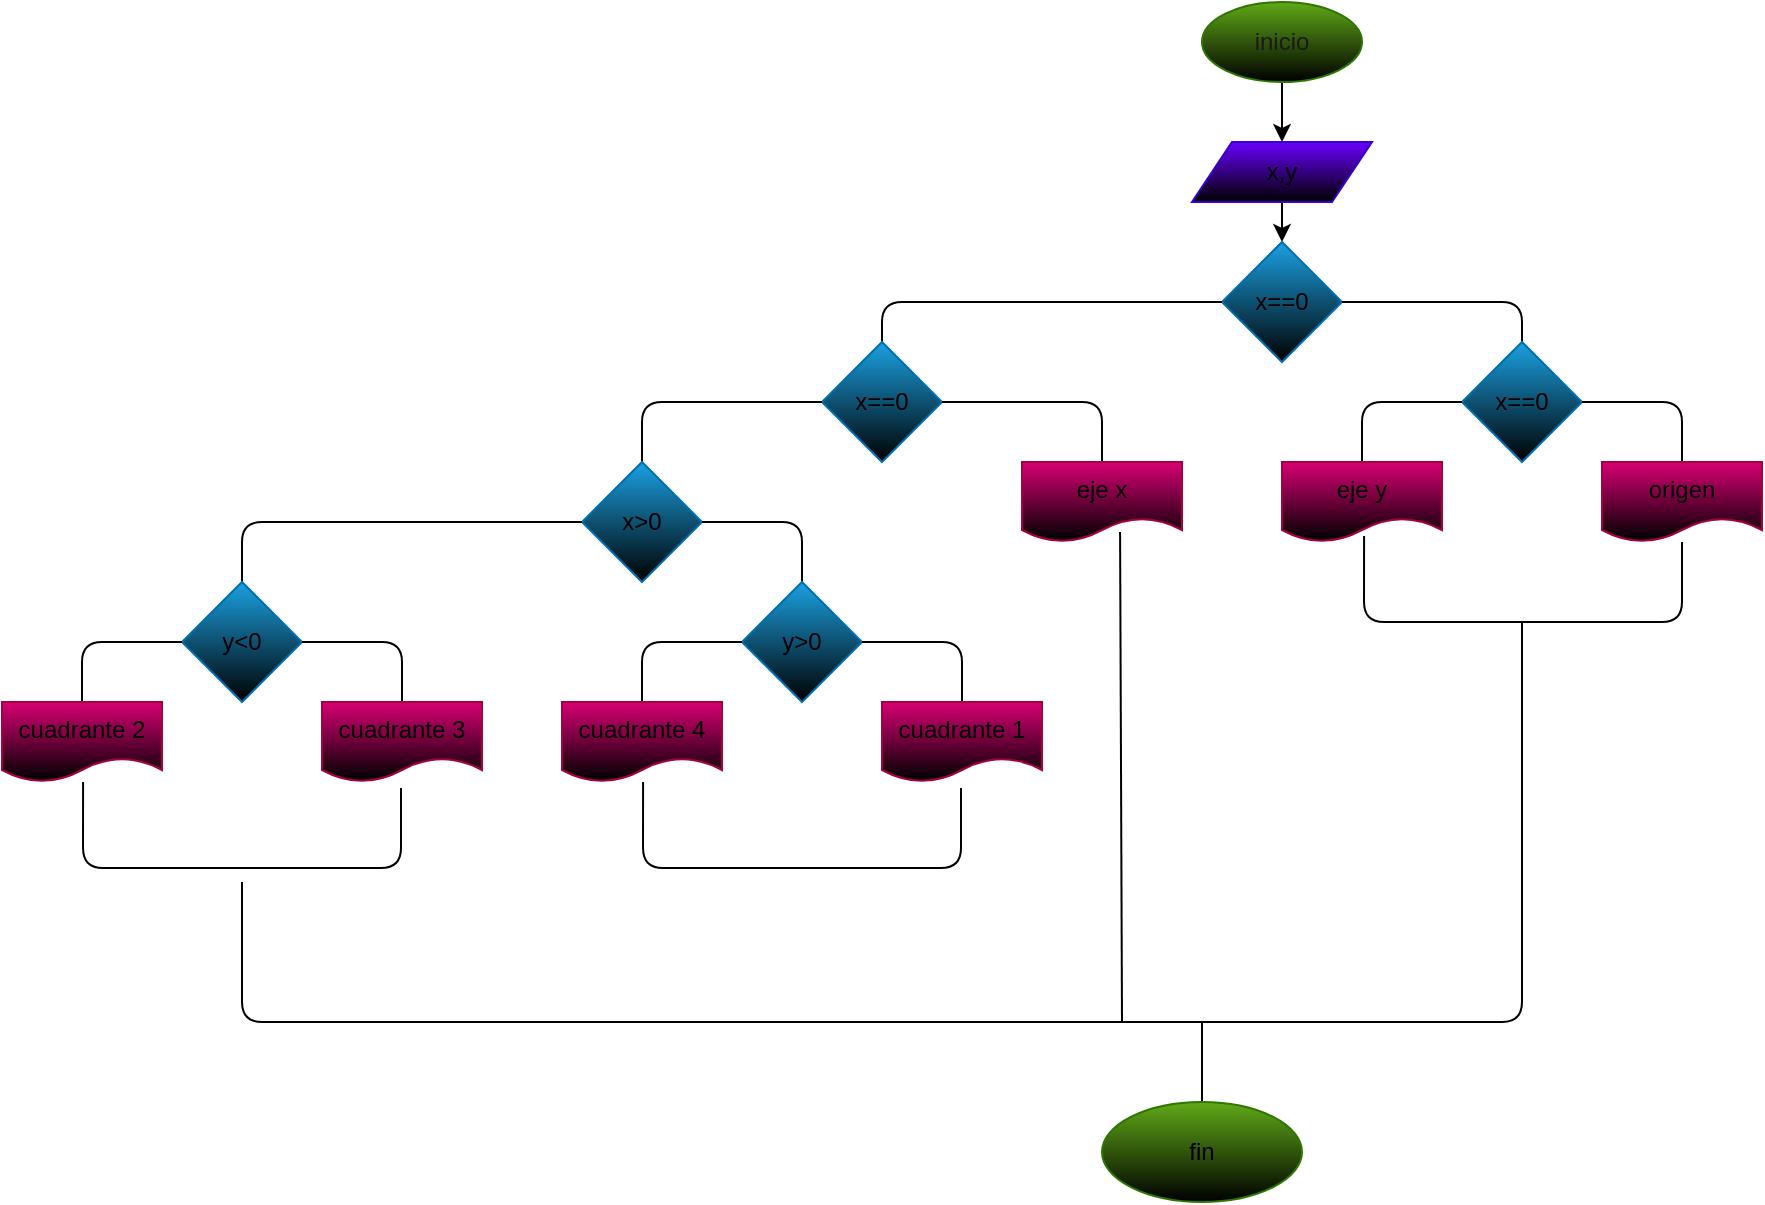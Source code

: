 <mxfile>
    <diagram id="BagYoxGSwpEcjL2CPbBx" name="Página-1">
        <mxGraphModel dx="1486" dy="411" grid="1" gridSize="10" guides="1" tooltips="1" connect="1" arrows="1" fold="1" page="1" pageScale="1" pageWidth="827" pageHeight="1169" math="0" shadow="0">
            <root>
                <mxCell id="0"/>
                <mxCell id="1" parent="0"/>
                <mxCell id="7" style="edgeStyle=none;html=1;" edge="1" parent="1" source="2" target="4">
                    <mxGeometry relative="1" as="geometry"/>
                </mxCell>
                <mxCell id="2" value="&lt;font color=&quot;#1a1a1a&quot;&gt;inicio&lt;/font&gt;" style="ellipse;whiteSpace=wrap;html=1;fillColor=#60a917;fontColor=#ffffff;strokeColor=#2D7600;gradientColor=default;" vertex="1" parent="1">
                    <mxGeometry x="440" y="10" width="80" height="40" as="geometry"/>
                </mxCell>
                <mxCell id="5" style="edgeStyle=none;html=1;entryX=0.5;entryY=0;entryDx=0;entryDy=0;" edge="1" parent="1" source="4" target="6">
                    <mxGeometry relative="1" as="geometry">
                        <mxPoint x="475" y="110" as="targetPoint"/>
                        <Array as="points"/>
                    </mxGeometry>
                </mxCell>
                <mxCell id="4" value="&lt;font color=&quot;#000000&quot;&gt;x,y&lt;/font&gt;" style="shape=parallelogram;perimeter=parallelogramPerimeter;whiteSpace=wrap;html=1;fixedSize=1;fillColor=#6a00ff;fontColor=#ffffff;strokeColor=#3700CC;gradientColor=default;" vertex="1" parent="1">
                    <mxGeometry x="435" y="80" width="90" height="30" as="geometry"/>
                </mxCell>
                <mxCell id="6" value="&lt;font color=&quot;#000000&quot;&gt;x==0&lt;/font&gt;" style="rhombus;whiteSpace=wrap;html=1;fillColor=#1ba1e2;fontColor=#ffffff;strokeColor=#006EAF;gradientColor=default;" vertex="1" parent="1">
                    <mxGeometry x="450" y="130" width="60" height="60" as="geometry"/>
                </mxCell>
                <mxCell id="8" value="" style="endArrow=none;html=1;exitX=1;exitY=0.5;exitDx=0;exitDy=0;" edge="1" parent="1" source="6">
                    <mxGeometry width="50" height="50" relative="1" as="geometry">
                        <mxPoint x="580" y="240" as="sourcePoint"/>
                        <mxPoint x="600" y="180" as="targetPoint"/>
                        <Array as="points">
                            <mxPoint x="600" y="160"/>
                        </Array>
                    </mxGeometry>
                </mxCell>
                <mxCell id="10" value="&lt;font color=&quot;#000000&quot;&gt;x==0&lt;/font&gt;" style="rhombus;whiteSpace=wrap;html=1;fillColor=#1ba1e2;fontColor=#ffffff;strokeColor=#006EAF;gradientColor=default;" vertex="1" parent="1">
                    <mxGeometry x="570" y="180" width="60" height="60" as="geometry"/>
                </mxCell>
                <mxCell id="11" value="" style="endArrow=none;html=1;entryX=0;entryY=0.5;entryDx=0;entryDy=0;" edge="1" parent="1" target="10">
                    <mxGeometry width="50" height="50" relative="1" as="geometry">
                        <mxPoint x="520" y="240" as="sourcePoint"/>
                        <mxPoint x="630" y="190" as="targetPoint"/>
                        <Array as="points">
                            <mxPoint x="520" y="210"/>
                        </Array>
                    </mxGeometry>
                </mxCell>
                <mxCell id="12" value="" style="endArrow=none;html=1;exitX=1;exitY=0.5;exitDx=0;exitDy=0;" edge="1" parent="1" source="10">
                    <mxGeometry width="50" height="50" relative="1" as="geometry">
                        <mxPoint x="580" y="240" as="sourcePoint"/>
                        <mxPoint x="680" y="240" as="targetPoint"/>
                        <Array as="points">
                            <mxPoint x="680" y="210"/>
                        </Array>
                    </mxGeometry>
                </mxCell>
                <mxCell id="14" value="&lt;font color=&quot;#000000&quot;&gt;origen&lt;/font&gt;" style="shape=document;whiteSpace=wrap;html=1;boundedLbl=1;fillColor=#d80073;fontColor=#ffffff;strokeColor=#A50040;gradientColor=default;" vertex="1" parent="1">
                    <mxGeometry x="640" y="240" width="80" height="40" as="geometry"/>
                </mxCell>
                <mxCell id="15" value="" style="endArrow=none;html=1;entryX=0.513;entryY=0.925;entryDx=0;entryDy=0;entryPerimeter=0;exitX=0.5;exitY=1;exitDx=0;exitDy=0;exitPerimeter=0;" edge="1" parent="1" source="14">
                    <mxGeometry width="50" height="50" relative="1" as="geometry">
                        <mxPoint x="670" y="320" as="sourcePoint"/>
                        <mxPoint x="521.04" y="277" as="targetPoint"/>
                        <Array as="points">
                            <mxPoint x="680" y="320"/>
                            <mxPoint x="521" y="320"/>
                        </Array>
                    </mxGeometry>
                </mxCell>
                <mxCell id="16" value="" style="endArrow=none;html=1;exitX=0;exitY=0.5;exitDx=0;exitDy=0;" edge="1" parent="1" source="6">
                    <mxGeometry width="50" height="50" relative="1" as="geometry">
                        <mxPoint x="300" y="180" as="sourcePoint"/>
                        <mxPoint x="280" y="180" as="targetPoint"/>
                        <Array as="points">
                            <mxPoint x="280" y="160"/>
                        </Array>
                    </mxGeometry>
                </mxCell>
                <mxCell id="18" value="&lt;font color=&quot;#000000&quot;&gt;x==0&lt;/font&gt;" style="rhombus;whiteSpace=wrap;html=1;fillColor=#1ba1e2;fontColor=#ffffff;strokeColor=#006EAF;gradientColor=default;" vertex="1" parent="1">
                    <mxGeometry x="250" y="180" width="60" height="60" as="geometry"/>
                </mxCell>
                <mxCell id="19" value="" style="endArrow=none;html=1;exitX=1;exitY=0.5;exitDx=0;exitDy=0;entryX=0.5;entryY=0;entryDx=0;entryDy=0;" edge="1" parent="1" target="22">
                    <mxGeometry width="50" height="50" relative="1" as="geometry">
                        <mxPoint x="310" y="210" as="sourcePoint"/>
                        <mxPoint x="360" y="240" as="targetPoint"/>
                        <Array as="points">
                            <mxPoint x="390" y="210"/>
                        </Array>
                    </mxGeometry>
                </mxCell>
                <mxCell id="20" value="" style="endArrow=none;html=1;entryX=0;entryY=0.5;entryDx=0;entryDy=0;" edge="1" parent="1">
                    <mxGeometry width="50" height="50" relative="1" as="geometry">
                        <mxPoint x="160" y="240" as="sourcePoint"/>
                        <mxPoint x="250" y="210" as="targetPoint"/>
                        <Array as="points">
                            <mxPoint x="160" y="210"/>
                        </Array>
                    </mxGeometry>
                </mxCell>
                <mxCell id="21" value="&lt;font color=&quot;#000000&quot;&gt;eje y&lt;/font&gt;" style="shape=document;whiteSpace=wrap;html=1;boundedLbl=1;fillColor=#d80073;fontColor=#ffffff;strokeColor=#A50040;gradientColor=default;" vertex="1" parent="1">
                    <mxGeometry x="480" y="240" width="80" height="40" as="geometry"/>
                </mxCell>
                <mxCell id="22" value="&lt;font color=&quot;#000000&quot;&gt;eje x&lt;/font&gt;" style="shape=document;whiteSpace=wrap;html=1;boundedLbl=1;fillColor=#d80073;fontColor=#ffffff;strokeColor=#A50040;gradientColor=default;" vertex="1" parent="1">
                    <mxGeometry x="350" y="240" width="80" height="40" as="geometry"/>
                </mxCell>
                <mxCell id="23" value="&lt;font color=&quot;#000000&quot;&gt;x&amp;gt;0&lt;/font&gt;" style="rhombus;whiteSpace=wrap;html=1;fillColor=#1ba1e2;fontColor=#ffffff;strokeColor=#006EAF;gradientColor=default;" vertex="1" parent="1">
                    <mxGeometry x="130" y="240" width="60" height="60" as="geometry"/>
                </mxCell>
                <mxCell id="24" value="" style="endArrow=none;html=1;exitX=1;exitY=0.5;exitDx=0;exitDy=0;" edge="1" parent="1">
                    <mxGeometry width="50" height="50" relative="1" as="geometry">
                        <mxPoint x="190" y="270" as="sourcePoint"/>
                        <mxPoint x="240" y="300" as="targetPoint"/>
                        <Array as="points">
                            <mxPoint x="240" y="270"/>
                        </Array>
                    </mxGeometry>
                </mxCell>
                <mxCell id="25" value="&lt;font color=&quot;#000000&quot;&gt;y&amp;gt;0&lt;/font&gt;" style="rhombus;whiteSpace=wrap;html=1;fillColor=#1ba1e2;fontColor=#ffffff;strokeColor=#006EAF;gradientColor=default;" vertex="1" parent="1">
                    <mxGeometry x="210" y="300" width="60" height="60" as="geometry"/>
                </mxCell>
                <mxCell id="27" value="" style="endArrow=none;html=1;exitX=1;exitY=0.5;exitDx=0;exitDy=0;" edge="1" parent="1">
                    <mxGeometry width="50" height="50" relative="1" as="geometry">
                        <mxPoint x="270" y="330" as="sourcePoint"/>
                        <mxPoint x="320" y="360" as="targetPoint"/>
                        <Array as="points">
                            <mxPoint x="320" y="330"/>
                        </Array>
                    </mxGeometry>
                </mxCell>
                <mxCell id="28" value="&lt;font color=&quot;#000000&quot;&gt;cuadrante 1&lt;/font&gt;" style="shape=document;whiteSpace=wrap;html=1;boundedLbl=1;fillColor=#d80073;fontColor=#ffffff;strokeColor=#A50040;gradientColor=default;" vertex="1" parent="1">
                    <mxGeometry x="280" y="360" width="80" height="40" as="geometry"/>
                </mxCell>
                <mxCell id="29" value="" style="endArrow=none;html=1;entryX=0;entryY=0.5;entryDx=0;entryDy=0;" edge="1" parent="1">
                    <mxGeometry width="50" height="50" relative="1" as="geometry">
                        <mxPoint x="160" y="360" as="sourcePoint"/>
                        <mxPoint x="210" y="330" as="targetPoint"/>
                        <Array as="points">
                            <mxPoint x="160" y="330"/>
                        </Array>
                    </mxGeometry>
                </mxCell>
                <mxCell id="30" value="&lt;font color=&quot;#000000&quot;&gt;cuadrante 4&lt;/font&gt;" style="shape=document;whiteSpace=wrap;html=1;boundedLbl=1;fillColor=#d80073;fontColor=#ffffff;strokeColor=#A50040;gradientColor=default;" vertex="1" parent="1">
                    <mxGeometry x="120" y="360" width="80" height="40" as="geometry"/>
                </mxCell>
                <mxCell id="31" value="" style="endArrow=none;html=1;entryX=0;entryY=0.5;entryDx=0;entryDy=0;" edge="1" parent="1">
                    <mxGeometry width="50" height="50" relative="1" as="geometry">
                        <mxPoint x="-40" y="300" as="sourcePoint"/>
                        <mxPoint x="130" y="270" as="targetPoint"/>
                        <Array as="points">
                            <mxPoint x="-40" y="270"/>
                        </Array>
                    </mxGeometry>
                </mxCell>
                <mxCell id="32" value="&lt;font color=&quot;#000000&quot;&gt;y&amp;lt;0&lt;/font&gt;" style="rhombus;whiteSpace=wrap;html=1;fillColor=#1ba1e2;fontColor=#ffffff;strokeColor=#006EAF;gradientColor=default;" vertex="1" parent="1">
                    <mxGeometry x="-70" y="300" width="60" height="60" as="geometry"/>
                </mxCell>
                <mxCell id="33" value="" style="endArrow=none;html=1;exitX=1;exitY=0.5;exitDx=0;exitDy=0;" edge="1" parent="1">
                    <mxGeometry width="50" height="50" relative="1" as="geometry">
                        <mxPoint x="-10" y="330" as="sourcePoint"/>
                        <mxPoint x="40" y="360" as="targetPoint"/>
                        <Array as="points">
                            <mxPoint x="40" y="330"/>
                        </Array>
                    </mxGeometry>
                </mxCell>
                <mxCell id="34" value="&lt;font color=&quot;#000000&quot;&gt;cuadrante 3&lt;/font&gt;" style="shape=document;whiteSpace=wrap;html=1;boundedLbl=1;fillColor=#d80073;fontColor=#ffffff;strokeColor=#A50040;gradientColor=default;" vertex="1" parent="1">
                    <mxGeometry y="360" width="80" height="40" as="geometry"/>
                </mxCell>
                <mxCell id="35" value="" style="endArrow=none;html=1;entryX=0;entryY=0.5;entryDx=0;entryDy=0;" edge="1" parent="1">
                    <mxGeometry width="50" height="50" relative="1" as="geometry">
                        <mxPoint x="-120" y="360" as="sourcePoint"/>
                        <mxPoint x="-70" y="330" as="targetPoint"/>
                        <Array as="points">
                            <mxPoint x="-120" y="330"/>
                        </Array>
                    </mxGeometry>
                </mxCell>
                <mxCell id="36" value="&lt;font color=&quot;#000000&quot;&gt;cuadrante 2&lt;/font&gt;" style="shape=document;whiteSpace=wrap;html=1;boundedLbl=1;fillColor=#d80073;fontColor=#ffffff;strokeColor=#A50040;gradientColor=default;" vertex="1" parent="1">
                    <mxGeometry x="-160" y="360" width="80" height="40" as="geometry"/>
                </mxCell>
                <mxCell id="38" value="" style="endArrow=none;html=1;entryX=0.513;entryY=0.925;entryDx=0;entryDy=0;entryPerimeter=0;exitX=0.5;exitY=1;exitDx=0;exitDy=0;exitPerimeter=0;" edge="1" parent="1">
                    <mxGeometry width="50" height="50" relative="1" as="geometry">
                        <mxPoint x="319.5" y="403" as="sourcePoint"/>
                        <mxPoint x="160.54" y="400" as="targetPoint"/>
                        <Array as="points">
                            <mxPoint x="319.5" y="443"/>
                            <mxPoint x="160.5" y="443"/>
                        </Array>
                    </mxGeometry>
                </mxCell>
                <mxCell id="39" value="" style="endArrow=none;html=1;entryX=0.513;entryY=0.925;entryDx=0;entryDy=0;entryPerimeter=0;exitX=0.5;exitY=1;exitDx=0;exitDy=0;exitPerimeter=0;" edge="1" parent="1">
                    <mxGeometry width="50" height="50" relative="1" as="geometry">
                        <mxPoint x="39.5" y="403" as="sourcePoint"/>
                        <mxPoint x="-119.46" y="400" as="targetPoint"/>
                        <Array as="points">
                            <mxPoint x="39.5" y="443"/>
                            <mxPoint x="-119.5" y="443"/>
                        </Array>
                    </mxGeometry>
                </mxCell>
                <mxCell id="40" value="" style="endArrow=none;html=1;" edge="1" parent="1">
                    <mxGeometry width="50" height="50" relative="1" as="geometry">
                        <mxPoint x="600" y="320" as="sourcePoint"/>
                        <mxPoint x="-40" y="450" as="targetPoint"/>
                        <Array as="points">
                            <mxPoint x="600" y="520"/>
                            <mxPoint x="-40" y="520"/>
                        </Array>
                    </mxGeometry>
                </mxCell>
                <mxCell id="41" value="" style="endArrow=none;html=1;entryX=0.613;entryY=0.875;entryDx=0;entryDy=0;entryPerimeter=0;" edge="1" parent="1" target="22">
                    <mxGeometry width="50" height="50" relative="1" as="geometry">
                        <mxPoint x="400" y="520" as="sourcePoint"/>
                        <mxPoint x="320" y="360" as="targetPoint"/>
                    </mxGeometry>
                </mxCell>
                <mxCell id="42" value="" style="endArrow=none;html=1;" edge="1" parent="1">
                    <mxGeometry width="50" height="50" relative="1" as="geometry">
                        <mxPoint x="440" y="560" as="sourcePoint"/>
                        <mxPoint x="440" y="520" as="targetPoint"/>
                    </mxGeometry>
                </mxCell>
                <mxCell id="43" value="&lt;font color=&quot;#000000&quot;&gt;fin&lt;/font&gt;" style="ellipse;whiteSpace=wrap;html=1;fillColor=#60a917;fontColor=#ffffff;strokeColor=#2D7600;gradientColor=default;" vertex="1" parent="1">
                    <mxGeometry x="390" y="560" width="100" height="50" as="geometry"/>
                </mxCell>
            </root>
        </mxGraphModel>
    </diagram>
</mxfile>